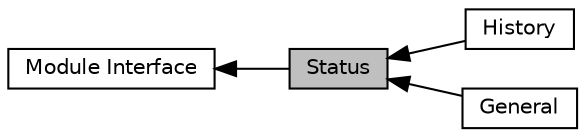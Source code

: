 digraph "Status"
{
  edge [fontname="Helvetica",fontsize="10",labelfontname="Helvetica",labelfontsize="10"];
  node [fontname="Helvetica",fontsize="10",shape=record];
  rankdir=LR;
  Node0 [label="Status",height=0.2,width=0.4,color="black", fillcolor="grey75", style="filled", fontcolor="black"];
  Node3 [label="History",height=0.2,width=0.4,color="black", fillcolor="white", style="filled",URL="$a00353.html",tooltip="Definitions for BNR module history information. "];
  Node1 [label="Module Interface",height=0.2,width=0.4,color="black", fillcolor="white", style="filled",URL="$a00347.html",tooltip="Module Interface contains definitions related to a specified module defined in the current BNR..."];
  Node2 [label="General",height=0.2,width=0.4,color="black", fillcolor="white", style="filled",URL="$a00352.html",tooltip="Definitions for the BNR module status. "];
  Node1->Node0 [shape=plaintext, dir="back", style="solid"];
  Node0->Node2 [shape=plaintext, dir="back", style="solid"];
  Node0->Node3 [shape=plaintext, dir="back", style="solid"];
}
